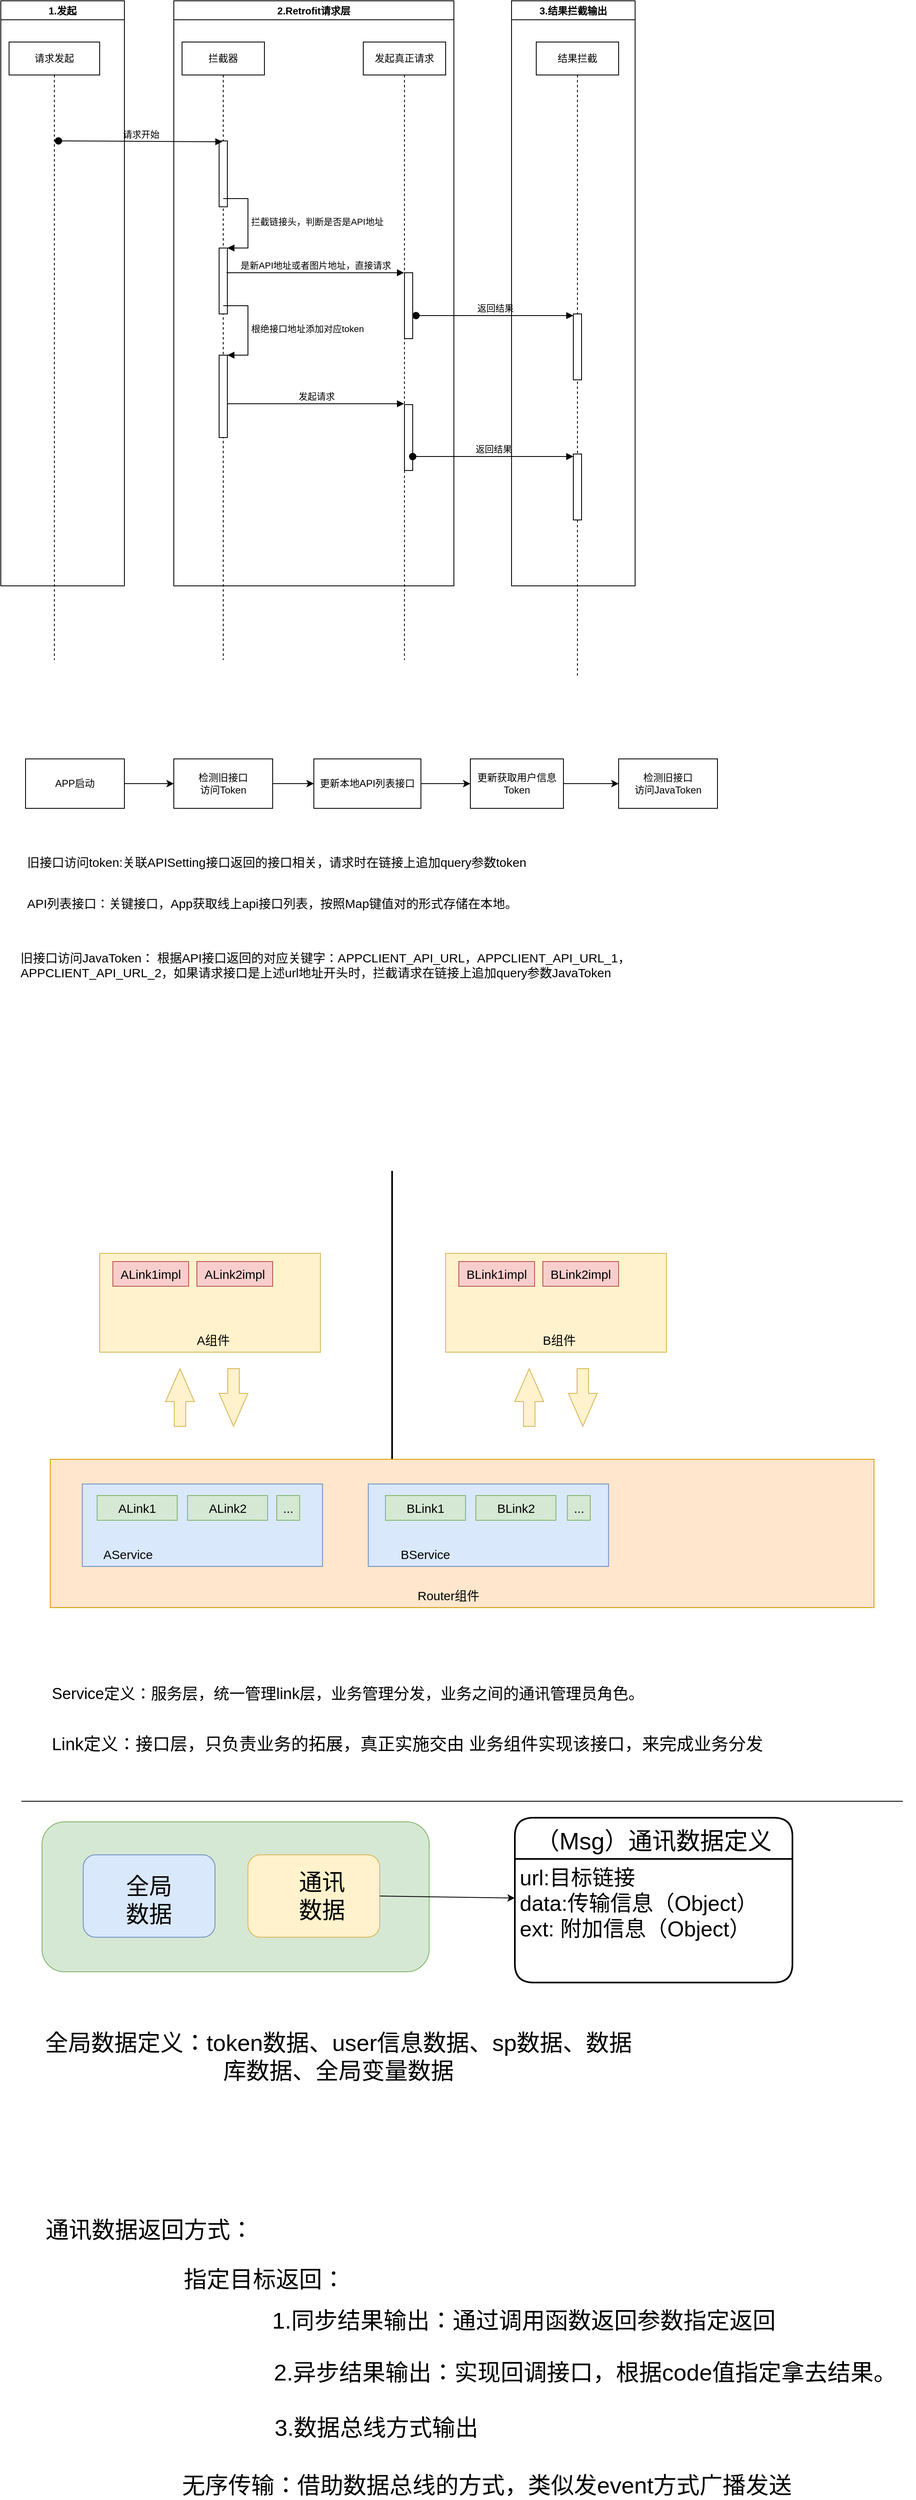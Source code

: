 <mxfile version="20.1.3" type="github">
  <diagram id="knnRiP61EcZTkkcnmOvv" name="Page-1">
    <mxGraphModel dx="1173" dy="839" grid="1" gridSize="10" guides="1" tooltips="1" connect="1" arrows="1" fold="1" page="1" pageScale="1" pageWidth="827" pageHeight="1169" math="0" shadow="0">
      <root>
        <mxCell id="0" />
        <mxCell id="1" parent="0" />
        <mxCell id="YyE2DXB9Agdw8TqX3AQA-3" value="请求发起" style="shape=umlLifeline;perimeter=lifelinePerimeter;whiteSpace=wrap;html=1;container=1;collapsible=0;recursiveResize=0;outlineConnect=0;" parent="1" vertex="1">
          <mxGeometry x="30" y="80" width="110" height="750" as="geometry" />
        </mxCell>
        <mxCell id="YyE2DXB9Agdw8TqX3AQA-4" value="拦截器" style="shape=umlLifeline;perimeter=lifelinePerimeter;whiteSpace=wrap;html=1;container=1;collapsible=0;recursiveResize=0;outlineConnect=0;" parent="1" vertex="1">
          <mxGeometry x="240" y="80" width="100" height="750" as="geometry" />
        </mxCell>
        <mxCell id="YyE2DXB9Agdw8TqX3AQA-9" value="" style="html=1;points=[];perimeter=orthogonalPerimeter;" parent="YyE2DXB9Agdw8TqX3AQA-4" vertex="1">
          <mxGeometry x="45" y="120" width="10" height="80" as="geometry" />
        </mxCell>
        <mxCell id="YyE2DXB9Agdw8TqX3AQA-11" value="" style="html=1;points=[];perimeter=orthogonalPerimeter;" parent="YyE2DXB9Agdw8TqX3AQA-4" vertex="1">
          <mxGeometry x="45" y="250" width="10" height="80" as="geometry" />
        </mxCell>
        <mxCell id="YyE2DXB9Agdw8TqX3AQA-12" value="拦截链接头，判断是否是API地址" style="edgeStyle=orthogonalEdgeStyle;html=1;align=left;spacingLeft=2;endArrow=block;rounded=0;entryX=1;entryY=0;" parent="YyE2DXB9Agdw8TqX3AQA-4" target="YyE2DXB9Agdw8TqX3AQA-11" edge="1">
          <mxGeometry relative="1" as="geometry">
            <mxPoint x="50" y="190" as="sourcePoint" />
            <Array as="points">
              <mxPoint x="80" y="190" />
            </Array>
          </mxGeometry>
        </mxCell>
        <mxCell id="YyE2DXB9Agdw8TqX3AQA-14" value="" style="html=1;points=[];perimeter=orthogonalPerimeter;" parent="YyE2DXB9Agdw8TqX3AQA-4" vertex="1">
          <mxGeometry x="45" y="380" width="10" height="100" as="geometry" />
        </mxCell>
        <mxCell id="YyE2DXB9Agdw8TqX3AQA-15" value="根绝接口地址添加对应token" style="edgeStyle=orthogonalEdgeStyle;html=1;align=left;spacingLeft=2;endArrow=block;rounded=0;entryX=1;entryY=0;" parent="YyE2DXB9Agdw8TqX3AQA-4" target="YyE2DXB9Agdw8TqX3AQA-14" edge="1">
          <mxGeometry relative="1" as="geometry">
            <mxPoint x="50" y="320" as="sourcePoint" />
            <Array as="points">
              <mxPoint x="80" y="320" />
            </Array>
          </mxGeometry>
        </mxCell>
        <mxCell id="YyE2DXB9Agdw8TqX3AQA-5" value="发起真正请求" style="shape=umlLifeline;perimeter=lifelinePerimeter;whiteSpace=wrap;html=1;container=1;collapsible=0;recursiveResize=0;outlineConnect=0;" parent="1" vertex="1">
          <mxGeometry x="460" y="80" width="100" height="750" as="geometry" />
        </mxCell>
        <mxCell id="YyE2DXB9Agdw8TqX3AQA-24" value="" style="html=1;points=[];perimeter=orthogonalPerimeter;" parent="YyE2DXB9Agdw8TqX3AQA-5" vertex="1">
          <mxGeometry x="50" y="280" width="10" height="80" as="geometry" />
        </mxCell>
        <mxCell id="YyE2DXB9Agdw8TqX3AQA-27" value="" style="html=1;points=[];perimeter=orthogonalPerimeter;" parent="YyE2DXB9Agdw8TqX3AQA-5" vertex="1">
          <mxGeometry x="50" y="440" width="10" height="80" as="geometry" />
        </mxCell>
        <mxCell id="YyE2DXB9Agdw8TqX3AQA-10" value="请求开始" style="html=1;verticalAlign=bottom;startArrow=oval;endArrow=block;startSize=8;rounded=0;entryX=0.4;entryY=0.013;entryDx=0;entryDy=0;entryPerimeter=0;" parent="1" target="YyE2DXB9Agdw8TqX3AQA-9" edge="1">
          <mxGeometry x="0.004" relative="1" as="geometry">
            <mxPoint x="90" y="200" as="sourcePoint" />
            <mxPoint x="360" y="200" as="targetPoint" />
            <mxPoint as="offset" />
          </mxGeometry>
        </mxCell>
        <mxCell id="YyE2DXB9Agdw8TqX3AQA-13" value="是新API地址或者图片地址，直接请求" style="html=1;verticalAlign=bottom;endArrow=block;rounded=0;exitX=0.9;exitY=0.375;exitDx=0;exitDy=0;exitPerimeter=0;" parent="1" source="YyE2DXB9Agdw8TqX3AQA-11" target="YyE2DXB9Agdw8TqX3AQA-5" edge="1">
          <mxGeometry width="80" relative="1" as="geometry">
            <mxPoint x="390" y="360" as="sourcePoint" />
            <mxPoint x="460" y="360" as="targetPoint" />
          </mxGeometry>
        </mxCell>
        <mxCell id="YyE2DXB9Agdw8TqX3AQA-16" value="发起请求" style="html=1;verticalAlign=bottom;endArrow=block;rounded=0;exitX=1;exitY=0.59;exitDx=0;exitDy=0;exitPerimeter=0;" parent="1" source="YyE2DXB9Agdw8TqX3AQA-14" target="YyE2DXB9Agdw8TqX3AQA-5" edge="1">
          <mxGeometry width="80" relative="1" as="geometry">
            <mxPoint x="375" y="520" as="sourcePoint" />
            <mxPoint x="490" y="520" as="targetPoint" />
          </mxGeometry>
        </mxCell>
        <mxCell id="YyE2DXB9Agdw8TqX3AQA-19" value="结果拦截" style="shape=umlLifeline;perimeter=lifelinePerimeter;whiteSpace=wrap;html=1;container=1;collapsible=0;recursiveResize=0;outlineConnect=0;" parent="1" vertex="1">
          <mxGeometry x="670" y="80" width="100" height="770" as="geometry" />
        </mxCell>
        <mxCell id="YyE2DXB9Agdw8TqX3AQA-25" value="" style="html=1;points=[];perimeter=orthogonalPerimeter;" parent="YyE2DXB9Agdw8TqX3AQA-19" vertex="1">
          <mxGeometry x="45" y="330" width="10" height="80" as="geometry" />
        </mxCell>
        <mxCell id="YyE2DXB9Agdw8TqX3AQA-28" value="" style="html=1;points=[];perimeter=orthogonalPerimeter;" parent="YyE2DXB9Agdw8TqX3AQA-19" vertex="1">
          <mxGeometry x="45" y="500" width="10" height="80" as="geometry" />
        </mxCell>
        <mxCell id="YyE2DXB9Agdw8TqX3AQA-26" value="返回结果" style="html=1;verticalAlign=bottom;startArrow=oval;endArrow=block;startSize=8;rounded=0;exitX=1.4;exitY=0.65;exitDx=0;exitDy=0;exitPerimeter=0;" parent="1" source="YyE2DXB9Agdw8TqX3AQA-24" target="YyE2DXB9Agdw8TqX3AQA-25" edge="1">
          <mxGeometry relative="1" as="geometry">
            <mxPoint x="655" y="410" as="sourcePoint" />
          </mxGeometry>
        </mxCell>
        <mxCell id="YyE2DXB9Agdw8TqX3AQA-29" value="返回结果" style="html=1;verticalAlign=bottom;startArrow=oval;endArrow=block;startSize=8;rounded=0;exitX=1;exitY=0.788;exitDx=0;exitDy=0;exitPerimeter=0;" parent="1" source="YyE2DXB9Agdw8TqX3AQA-27" target="YyE2DXB9Agdw8TqX3AQA-28" edge="1">
          <mxGeometry relative="1" as="geometry">
            <mxPoint x="655" y="580" as="sourcePoint" />
          </mxGeometry>
        </mxCell>
        <mxCell id="YyE2DXB9Agdw8TqX3AQA-33" value="2.Retrofit请求层" style="swimlane;fillColor=none;" parent="1" vertex="1">
          <mxGeometry x="230" y="30" width="340" height="710" as="geometry" />
        </mxCell>
        <mxCell id="YyE2DXB9Agdw8TqX3AQA-34" value="1.发起" style="swimlane;fillColor=none;" parent="1" vertex="1">
          <mxGeometry x="20" y="30" width="150" height="710" as="geometry" />
        </mxCell>
        <mxCell id="YyE2DXB9Agdw8TqX3AQA-35" value="3.结果拦截输出" style="swimlane;fillColor=none;" parent="1" vertex="1">
          <mxGeometry x="640" y="30" width="150" height="710" as="geometry" />
        </mxCell>
        <mxCell id="YyE2DXB9Agdw8TqX3AQA-43" value="APP启动" style="rounded=0;whiteSpace=wrap;html=1;fillColor=none;" parent="1" vertex="1">
          <mxGeometry x="50" y="950" width="120" height="60" as="geometry" />
        </mxCell>
        <mxCell id="YyE2DXB9Agdw8TqX3AQA-44" value="" style="endArrow=classic;html=1;rounded=0;entryX=0;entryY=0.5;entryDx=0;entryDy=0;exitX=1;exitY=0.5;exitDx=0;exitDy=0;" parent="1" source="YyE2DXB9Agdw8TqX3AQA-43" target="YyE2DXB9Agdw8TqX3AQA-45" edge="1">
          <mxGeometry width="50" height="50" relative="1" as="geometry">
            <mxPoint x="180" y="980" as="sourcePoint" />
            <mxPoint x="270" y="980" as="targetPoint" />
          </mxGeometry>
        </mxCell>
        <mxCell id="YyE2DXB9Agdw8TqX3AQA-45" value="检测旧接口&lt;br&gt;访问Token" style="rounded=0;whiteSpace=wrap;html=1;fillColor=none;" parent="1" vertex="1">
          <mxGeometry x="230" y="950" width="120" height="60" as="geometry" />
        </mxCell>
        <mxCell id="YyE2DXB9Agdw8TqX3AQA-48" value="" style="endArrow=classic;html=1;rounded=0;exitX=1;exitY=0.5;exitDx=0;exitDy=0;entryX=0;entryY=0.5;entryDx=0;entryDy=0;" parent="1" source="YyE2DXB9Agdw8TqX3AQA-45" target="YyE2DXB9Agdw8TqX3AQA-49" edge="1">
          <mxGeometry width="50" height="50" relative="1" as="geometry">
            <mxPoint x="390" y="980" as="sourcePoint" />
            <mxPoint x="490" y="979.5" as="targetPoint" />
          </mxGeometry>
        </mxCell>
        <mxCell id="YyE2DXB9Agdw8TqX3AQA-49" value="更新本地API列表接口" style="rounded=0;whiteSpace=wrap;html=1;fillColor=none;" parent="1" vertex="1">
          <mxGeometry x="400" y="950" width="130" height="60" as="geometry" />
        </mxCell>
        <mxCell id="YyE2DXB9Agdw8TqX3AQA-50" value="" style="endArrow=classic;html=1;rounded=0;exitX=1;exitY=0.5;exitDx=0;exitDy=0;entryX=0;entryY=0.5;entryDx=0;entryDy=0;" parent="1" source="YyE2DXB9Agdw8TqX3AQA-49" target="YyE2DXB9Agdw8TqX3AQA-51" edge="1">
          <mxGeometry width="50" height="50" relative="1" as="geometry">
            <mxPoint x="640" y="979.5" as="sourcePoint" />
            <mxPoint x="740" y="979.5" as="targetPoint" />
          </mxGeometry>
        </mxCell>
        <mxCell id="YyE2DXB9Agdw8TqX3AQA-51" value="更新获取用户信息Token" style="rounded=0;whiteSpace=wrap;html=1;fillColor=none;" parent="1" vertex="1">
          <mxGeometry x="590" y="950" width="113" height="60" as="geometry" />
        </mxCell>
        <mxCell id="YyE2DXB9Agdw8TqX3AQA-57" value="检测旧接口&lt;br&gt;访问JavaToken" style="rounded=0;whiteSpace=wrap;html=1;fillColor=none;" parent="1" vertex="1">
          <mxGeometry x="770" y="950" width="120" height="60" as="geometry" />
        </mxCell>
        <mxCell id="YyE2DXB9Agdw8TqX3AQA-58" value="" style="endArrow=classic;html=1;rounded=0;exitX=1;exitY=0.5;exitDx=0;exitDy=0;" parent="1" source="YyE2DXB9Agdw8TqX3AQA-51" target="YyE2DXB9Agdw8TqX3AQA-57" edge="1">
          <mxGeometry width="50" height="50" relative="1" as="geometry">
            <mxPoint x="890" y="980" as="sourcePoint" />
            <mxPoint x="800" y="990" as="targetPoint" />
          </mxGeometry>
        </mxCell>
        <mxCell id="YyE2DXB9Agdw8TqX3AQA-60" value="旧接口访问token:关联APISetting接口返回的接口相关，请求时在链接上追加query参数token" style="text;html=1;strokeColor=none;fillColor=none;align=left;verticalAlign=middle;whiteSpace=wrap;rounded=0;fontSize=15;" parent="1" vertex="1">
          <mxGeometry x="50" y="1060" width="785" height="30" as="geometry" />
        </mxCell>
        <mxCell id="YyE2DXB9Agdw8TqX3AQA-61" value="API列表接口：关键接口，App获取线上api接口列表，按照Map键值对的形式存储在本地。" style="text;html=1;strokeColor=none;fillColor=none;align=left;verticalAlign=middle;whiteSpace=wrap;rounded=0;fontSize=15;" parent="1" vertex="1">
          <mxGeometry x="50" y="1110" width="785" height="30" as="geometry" />
        </mxCell>
        <mxCell id="YyE2DXB9Agdw8TqX3AQA-63" value="旧接口访问JavaToken： 根据API接口返回的对应关键字：APPCLIENT_API_URL，APPCLIENT_API_URL_1，APPCLIENT_API_URL_2，如果请求接口是上述url地址开头时，拦截请求在链接上追加query参数JavaToken" style="text;html=1;strokeColor=none;fillColor=none;align=left;verticalAlign=middle;whiteSpace=wrap;rounded=0;fontSize=15;" parent="1" vertex="1">
          <mxGeometry x="42" y="1160" width="785" height="80" as="geometry" />
        </mxCell>
        <mxCell id="YyE2DXB9Agdw8TqX3AQA-98" value="" style="line;strokeWidth=2;direction=south;html=1;fontSize=15;fillColor=none;" parent="1" vertex="1">
          <mxGeometry x="490" y="1450" width="10" height="350" as="geometry" />
        </mxCell>
        <mxCell id="4O21yXThZ4AQ3JlfGDuG-10" value="Link定义：接口层，只负责业务的拓展，真正实施交由 业务组件实现该接口，来完成业务分发" style="text;html=1;strokeColor=none;fillColor=none;align=left;verticalAlign=middle;whiteSpace=wrap;rounded=0;fontSize=21;" parent="1" vertex="1">
          <mxGeometry x="80" y="2130" width="980" height="30" as="geometry" />
        </mxCell>
        <mxCell id="4O21yXThZ4AQ3JlfGDuG-11" value="Service定义：服务层，统一管理link层，业务管理分发，业务之间的通讯管理员角色。" style="text;html=1;strokeColor=none;fillColor=none;align=left;verticalAlign=middle;whiteSpace=wrap;rounded=0;fontSize=19;" parent="1" vertex="1">
          <mxGeometry x="80" y="2070" width="980" height="30" as="geometry" />
        </mxCell>
        <mxCell id="YyE2DXB9Agdw8TqX3AQA-80" value="" style="group" parent="1" vertex="1" connectable="0">
          <mxGeometry x="80" y="1800" width="1000" height="180" as="geometry" />
        </mxCell>
        <mxCell id="YyE2DXB9Agdw8TqX3AQA-64" value="" style="rounded=0;whiteSpace=wrap;html=1;fontSize=15;fillColor=#ffe6cc;strokeColor=#d79b00;" parent="YyE2DXB9Agdw8TqX3AQA-80" vertex="1">
          <mxGeometry width="1000" height="180" as="geometry" />
        </mxCell>
        <mxCell id="YyE2DXB9Agdw8TqX3AQA-65" value="Router组件" style="text;html=1;align=center;verticalAlign=middle;whiteSpace=wrap;rounded=0;fontSize=15;" parent="YyE2DXB9Agdw8TqX3AQA-80" vertex="1">
          <mxGeometry x="413.889" y="150" width="138.889" height="30" as="geometry" />
        </mxCell>
        <mxCell id="YyE2DXB9Agdw8TqX3AQA-66" value="" style="rounded=0;whiteSpace=wrap;html=1;fontSize=15;fillColor=#dae8fc;strokeColor=#6c8ebf;" parent="YyE2DXB9Agdw8TqX3AQA-80" vertex="1">
          <mxGeometry x="38.889" y="30" width="291.667" height="100" as="geometry" />
        </mxCell>
        <mxCell id="YyE2DXB9Agdw8TqX3AQA-68" value="" style="rounded=0;whiteSpace=wrap;html=1;fontSize=15;fillColor=#dae8fc;strokeColor=#6c8ebf;" parent="YyE2DXB9Agdw8TqX3AQA-80" vertex="1">
          <mxGeometry x="386.111" y="30" width="291.667" height="100" as="geometry" />
        </mxCell>
        <mxCell id="YyE2DXB9Agdw8TqX3AQA-69" value="AService" style="text;html=1;strokeColor=none;fillColor=none;align=center;verticalAlign=middle;whiteSpace=wrap;rounded=0;fontSize=15;" parent="YyE2DXB9Agdw8TqX3AQA-80" vertex="1">
          <mxGeometry x="52.778" y="100" width="83.333" height="30" as="geometry" />
        </mxCell>
        <mxCell id="YyE2DXB9Agdw8TqX3AQA-70" value="BService" style="text;html=1;strokeColor=none;fillColor=none;align=center;verticalAlign=middle;whiteSpace=wrap;rounded=0;fontSize=15;" parent="YyE2DXB9Agdw8TqX3AQA-80" vertex="1">
          <mxGeometry x="413.889" y="100" width="83.333" height="30" as="geometry" />
        </mxCell>
        <mxCell id="YyE2DXB9Agdw8TqX3AQA-71" value="ALink1" style="rounded=0;whiteSpace=wrap;html=1;fontSize=15;fillColor=#d5e8d4;strokeColor=#82b366;" parent="YyE2DXB9Agdw8TqX3AQA-80" vertex="1">
          <mxGeometry x="56.944" y="44" width="97.222" height="30" as="geometry" />
        </mxCell>
        <mxCell id="YyE2DXB9Agdw8TqX3AQA-72" value="ALink2" style="rounded=0;whiteSpace=wrap;html=1;fontSize=15;fillColor=#d5e8d4;strokeColor=#82b366;" parent="YyE2DXB9Agdw8TqX3AQA-80" vertex="1">
          <mxGeometry x="166.667" y="44" width="97.222" height="30" as="geometry" />
        </mxCell>
        <mxCell id="YyE2DXB9Agdw8TqX3AQA-74" value="..." style="rounded=0;whiteSpace=wrap;html=1;fontSize=15;fillColor=#d5e8d4;strokeColor=#82b366;" parent="YyE2DXB9Agdw8TqX3AQA-80" vertex="1">
          <mxGeometry x="275" y="44" width="27.778" height="30" as="geometry" />
        </mxCell>
        <mxCell id="YyE2DXB9Agdw8TqX3AQA-75" value="BLink1" style="rounded=0;whiteSpace=wrap;html=1;fontSize=15;fillColor=#d5e8d4;strokeColor=#82b366;" parent="YyE2DXB9Agdw8TqX3AQA-80" vertex="1">
          <mxGeometry x="406.944" y="44" width="97.222" height="30" as="geometry" />
        </mxCell>
        <mxCell id="YyE2DXB9Agdw8TqX3AQA-76" value="BLink2" style="rounded=0;whiteSpace=wrap;html=1;fontSize=15;fillColor=#d5e8d4;strokeColor=#82b366;" parent="YyE2DXB9Agdw8TqX3AQA-80" vertex="1">
          <mxGeometry x="516.667" y="44" width="97.222" height="30" as="geometry" />
        </mxCell>
        <mxCell id="YyE2DXB9Agdw8TqX3AQA-77" value="..." style="rounded=0;whiteSpace=wrap;html=1;fontSize=15;fillColor=#d5e8d4;strokeColor=#82b366;" parent="YyE2DXB9Agdw8TqX3AQA-80" vertex="1">
          <mxGeometry x="627.778" y="44" width="27.778" height="30" as="geometry" />
        </mxCell>
        <mxCell id="YyE2DXB9Agdw8TqX3AQA-82" value="B组件" style="text;html=1;strokeColor=none;fillColor=none;align=center;verticalAlign=middle;whiteSpace=wrap;rounded=0;fontSize=15;" parent="1" vertex="1">
          <mxGeometry x="620" y="1560" width="60" height="30" as="geometry" />
        </mxCell>
        <mxCell id="YyE2DXB9Agdw8TqX3AQA-86" value="" style="group" parent="1" vertex="1" connectable="0">
          <mxGeometry x="140" y="1550" width="268" height="120" as="geometry" />
        </mxCell>
        <mxCell id="YyE2DXB9Agdw8TqX3AQA-78" value="" style="rounded=0;whiteSpace=wrap;html=1;fontSize=15;fillColor=#fff2cc;strokeColor=#d6b656;" parent="YyE2DXB9Agdw8TqX3AQA-86" vertex="1">
          <mxGeometry width="268" height="120" as="geometry" />
        </mxCell>
        <mxCell id="YyE2DXB9Agdw8TqX3AQA-81" value="A组件" style="text;html=1;strokeColor=none;fillColor=none;align=center;verticalAlign=middle;whiteSpace=wrap;rounded=0;fontSize=15;" parent="YyE2DXB9Agdw8TqX3AQA-86" vertex="1">
          <mxGeometry x="108" y="90" width="60" height="30" as="geometry" />
        </mxCell>
        <mxCell id="YyE2DXB9Agdw8TqX3AQA-84" value="ALink1impl" style="rounded=0;whiteSpace=wrap;html=1;fontSize=15;fillColor=#f8cecc;strokeColor=#b85450;" parent="YyE2DXB9Agdw8TqX3AQA-86" vertex="1">
          <mxGeometry x="16" y="10" width="92" height="30" as="geometry" />
        </mxCell>
        <mxCell id="YyE2DXB9Agdw8TqX3AQA-85" value="ALink2impl" style="rounded=0;whiteSpace=wrap;html=1;fontSize=15;fillColor=#f8cecc;strokeColor=#b85450;" parent="YyE2DXB9Agdw8TqX3AQA-86" vertex="1">
          <mxGeometry x="118" y="10" width="92" height="30" as="geometry" />
        </mxCell>
        <mxCell id="YyE2DXB9Agdw8TqX3AQA-87" value="" style="group" parent="1" vertex="1" connectable="0">
          <mxGeometry x="560" y="1550" width="268" height="120" as="geometry" />
        </mxCell>
        <mxCell id="YyE2DXB9Agdw8TqX3AQA-88" value="" style="rounded=0;whiteSpace=wrap;html=1;fontSize=15;fillColor=#fff2cc;strokeColor=#d6b656;" parent="YyE2DXB9Agdw8TqX3AQA-87" vertex="1">
          <mxGeometry width="268" height="120" as="geometry" />
        </mxCell>
        <mxCell id="YyE2DXB9Agdw8TqX3AQA-89" value="B组件" style="text;html=1;strokeColor=none;fillColor=none;align=center;verticalAlign=middle;whiteSpace=wrap;rounded=0;fontSize=15;" parent="YyE2DXB9Agdw8TqX3AQA-87" vertex="1">
          <mxGeometry x="108" y="90" width="60" height="30" as="geometry" />
        </mxCell>
        <mxCell id="YyE2DXB9Agdw8TqX3AQA-90" value="BLink1impl" style="rounded=0;whiteSpace=wrap;html=1;fontSize=15;fillColor=#f8cecc;strokeColor=#b85450;" parent="YyE2DXB9Agdw8TqX3AQA-87" vertex="1">
          <mxGeometry x="16" y="10" width="92" height="30" as="geometry" />
        </mxCell>
        <mxCell id="YyE2DXB9Agdw8TqX3AQA-91" value="BLink2impl" style="rounded=0;whiteSpace=wrap;html=1;fontSize=15;fillColor=#f8cecc;strokeColor=#b85450;" parent="YyE2DXB9Agdw8TqX3AQA-87" vertex="1">
          <mxGeometry x="118" y="10" width="92" height="30" as="geometry" />
        </mxCell>
        <mxCell id="YyE2DXB9Agdw8TqX3AQA-94" value="" style="group" parent="1" vertex="1" connectable="0">
          <mxGeometry x="644" y="1690" width="100" height="70" as="geometry" />
        </mxCell>
        <mxCell id="YyE2DXB9Agdw8TqX3AQA-92" value="" style="html=1;shadow=0;dashed=0;align=center;verticalAlign=middle;shape=mxgraph.arrows2.arrow;dy=0.6;dx=40;direction=north;notch=0;fontSize=15;fillColor=#fff2cc;strokeColor=#d6b656;" parent="YyE2DXB9Agdw8TqX3AQA-94" vertex="1">
          <mxGeometry width="35" height="70" as="geometry" />
        </mxCell>
        <mxCell id="YyE2DXB9Agdw8TqX3AQA-93" value="" style="html=1;shadow=0;dashed=0;align=center;verticalAlign=middle;shape=mxgraph.arrows2.arrow;dy=0.6;dx=40;direction=north;notch=0;fontSize=15;fillColor=#fff2cc;strokeColor=#d6b656;rotation=-180;" parent="YyE2DXB9Agdw8TqX3AQA-94" vertex="1">
          <mxGeometry x="65" width="35" height="70" as="geometry" />
        </mxCell>
        <mxCell id="YyE2DXB9Agdw8TqX3AQA-95" value="" style="group" parent="1" vertex="1" connectable="0">
          <mxGeometry x="220" y="1690" width="100" height="70" as="geometry" />
        </mxCell>
        <mxCell id="YyE2DXB9Agdw8TqX3AQA-96" value="" style="html=1;shadow=0;dashed=0;align=center;verticalAlign=middle;shape=mxgraph.arrows2.arrow;dy=0.6;dx=40;direction=north;notch=0;fontSize=15;fillColor=#fff2cc;strokeColor=#d6b656;" parent="YyE2DXB9Agdw8TqX3AQA-95" vertex="1">
          <mxGeometry width="35" height="70" as="geometry" />
        </mxCell>
        <mxCell id="YyE2DXB9Agdw8TqX3AQA-97" value="" style="html=1;shadow=0;dashed=0;align=center;verticalAlign=middle;shape=mxgraph.arrows2.arrow;dy=0.6;dx=40;direction=north;notch=0;fontSize=15;fillColor=#fff2cc;strokeColor=#d6b656;rotation=-180;" parent="YyE2DXB9Agdw8TqX3AQA-95" vertex="1">
          <mxGeometry x="65" width="35" height="70" as="geometry" />
        </mxCell>
        <mxCell id="57UIz0hqSvFxVPXOZuJL-12" value="（Msg）通讯数据定义" style="swimlane;childLayout=stackLayout;horizontal=1;startSize=50;horizontalStack=0;rounded=1;fontSize=29;fontStyle=0;strokeWidth=2;resizeParent=0;resizeLast=1;shadow=0;dashed=0;align=center;" vertex="1" parent="1">
          <mxGeometry x="644" y="2235" width="337" height="200" as="geometry" />
        </mxCell>
        <mxCell id="57UIz0hqSvFxVPXOZuJL-13" value="url:目标链接&#xa;data:传输信息（Object）&#xa;ext: 附加信息（Object）" style="align=left;strokeColor=none;fillColor=none;spacingLeft=4;fontSize=26;verticalAlign=top;resizable=0;rotatable=0;part=1;" vertex="1" parent="57UIz0hqSvFxVPXOZuJL-12">
          <mxGeometry y="50" width="337" height="150" as="geometry" />
        </mxCell>
        <mxCell id="57UIz0hqSvFxVPXOZuJL-30" value="" style="line;strokeWidth=1;rotatable=0;dashed=0;labelPosition=right;align=left;verticalAlign=middle;spacingTop=0;spacingLeft=6;points=[];portConstraint=eastwest;fontSize=28;" vertex="1" parent="1">
          <mxGeometry x="45" y="2210" width="1070" height="10" as="geometry" />
        </mxCell>
        <mxCell id="57UIz0hqSvFxVPXOZuJL-31" value="" style="rounded=1;whiteSpace=wrap;html=1;fontSize=28;fillColor=#d5e8d4;strokeColor=#82b366;" vertex="1" parent="1">
          <mxGeometry x="70" y="2240" width="470" height="182" as="geometry" />
        </mxCell>
        <mxCell id="57UIz0hqSvFxVPXOZuJL-32" value="" style="rounded=1;whiteSpace=wrap;html=1;fontSize=28;fillColor=#dae8fc;strokeColor=#6c8ebf;" vertex="1" parent="1">
          <mxGeometry x="120" y="2280" width="160" height="100" as="geometry" />
        </mxCell>
        <mxCell id="57UIz0hqSvFxVPXOZuJL-33" value="" style="rounded=1;whiteSpace=wrap;html=1;fontSize=28;fillColor=#fff2cc;strokeColor=#d6b656;" vertex="1" parent="1">
          <mxGeometry x="320" y="2280" width="160" height="100" as="geometry" />
        </mxCell>
        <mxCell id="57UIz0hqSvFxVPXOZuJL-34" value="全局数据" style="text;html=1;strokeColor=none;fillColor=none;align=center;verticalAlign=middle;whiteSpace=wrap;rounded=0;fontSize=28;" vertex="1" parent="1">
          <mxGeometry x="170" y="2320" width="60" height="30" as="geometry" />
        </mxCell>
        <mxCell id="57UIz0hqSvFxVPXOZuJL-35" value="通讯数据" style="text;html=1;strokeColor=none;fillColor=none;align=center;verticalAlign=middle;whiteSpace=wrap;rounded=0;fontSize=28;" vertex="1" parent="1">
          <mxGeometry x="380" y="2315" width="60" height="30" as="geometry" />
        </mxCell>
        <mxCell id="57UIz0hqSvFxVPXOZuJL-38" value="" style="endArrow=classic;html=1;rounded=0;fontSize=28;exitX=1;exitY=0.5;exitDx=0;exitDy=0;" edge="1" parent="1" source="57UIz0hqSvFxVPXOZuJL-33" target="57UIz0hqSvFxVPXOZuJL-12">
          <mxGeometry width="50" height="50" relative="1" as="geometry">
            <mxPoint x="410" y="2400" as="sourcePoint" />
            <mxPoint x="460" y="2350" as="targetPoint" />
          </mxGeometry>
        </mxCell>
        <mxCell id="57UIz0hqSvFxVPXOZuJL-39" value="全局数据定义：token数据、user信息数据、sp数据、数据库数据、全局变量数据" style="text;html=1;strokeColor=none;fillColor=none;align=center;verticalAlign=middle;whiteSpace=wrap;rounded=0;fontSize=28;" vertex="1" parent="1">
          <mxGeometry x="70" y="2460" width="720" height="130" as="geometry" />
        </mxCell>
        <mxCell id="57UIz0hqSvFxVPXOZuJL-42" value="通讯数据返回方式：" style="text;html=1;strokeColor=none;fillColor=none;align=center;verticalAlign=middle;whiteSpace=wrap;rounded=0;fontSize=28;" vertex="1" parent="1">
          <mxGeometry x="63.5" y="2720" width="273" height="30" as="geometry" />
        </mxCell>
        <mxCell id="57UIz0hqSvFxVPXOZuJL-43" value="指定目标返回：" style="text;html=1;strokeColor=none;fillColor=none;align=center;verticalAlign=middle;whiteSpace=wrap;rounded=0;fontSize=28;" vertex="1" parent="1">
          <mxGeometry x="230" y="2780" width="220" height="30" as="geometry" />
        </mxCell>
        <mxCell id="57UIz0hqSvFxVPXOZuJL-47" value="" style="group" vertex="1" connectable="0" parent="1">
          <mxGeometry x="230" y="3030" width="760" height="30" as="geometry" />
        </mxCell>
        <mxCell id="57UIz0hqSvFxVPXOZuJL-44" value="无序传输：" style="text;html=1;strokeColor=none;fillColor=none;align=center;verticalAlign=middle;whiteSpace=wrap;rounded=0;fontSize=28;" vertex="1" parent="57UIz0hqSvFxVPXOZuJL-47">
          <mxGeometry width="160" height="30" as="geometry" />
        </mxCell>
        <mxCell id="57UIz0hqSvFxVPXOZuJL-46" value="借助数据总线的方式，类似发event方式广播发送" style="text;html=1;strokeColor=none;fillColor=none;align=center;verticalAlign=middle;whiteSpace=wrap;rounded=0;fontSize=28;" vertex="1" parent="57UIz0hqSvFxVPXOZuJL-47">
          <mxGeometry x="140" width="620" height="30" as="geometry" />
        </mxCell>
        <mxCell id="57UIz0hqSvFxVPXOZuJL-48" value="1.同步结果输出：通过调用函数返回参数指定返回" style="text;html=1;strokeColor=none;fillColor=none;align=center;verticalAlign=middle;whiteSpace=wrap;rounded=0;fontSize=28;" vertex="1" parent="1">
          <mxGeometry x="329" y="2830" width="652" height="30" as="geometry" />
        </mxCell>
        <mxCell id="57UIz0hqSvFxVPXOZuJL-49" value="2.异步结果输出：实现回调接口，根据code值指定拿去结果。" style="text;html=1;strokeColor=none;fillColor=none;align=center;verticalAlign=middle;whiteSpace=wrap;rounded=0;fontSize=28;" vertex="1" parent="1">
          <mxGeometry x="329" y="2892.5" width="801" height="30" as="geometry" />
        </mxCell>
        <mxCell id="57UIz0hqSvFxVPXOZuJL-50" value="3.数据总线方式输出" style="text;html=1;strokeColor=none;fillColor=none;align=center;verticalAlign=middle;whiteSpace=wrap;rounded=0;fontSize=28;" vertex="1" parent="1">
          <mxGeometry x="320" y="2960" width="312" height="30" as="geometry" />
        </mxCell>
      </root>
    </mxGraphModel>
  </diagram>
</mxfile>
